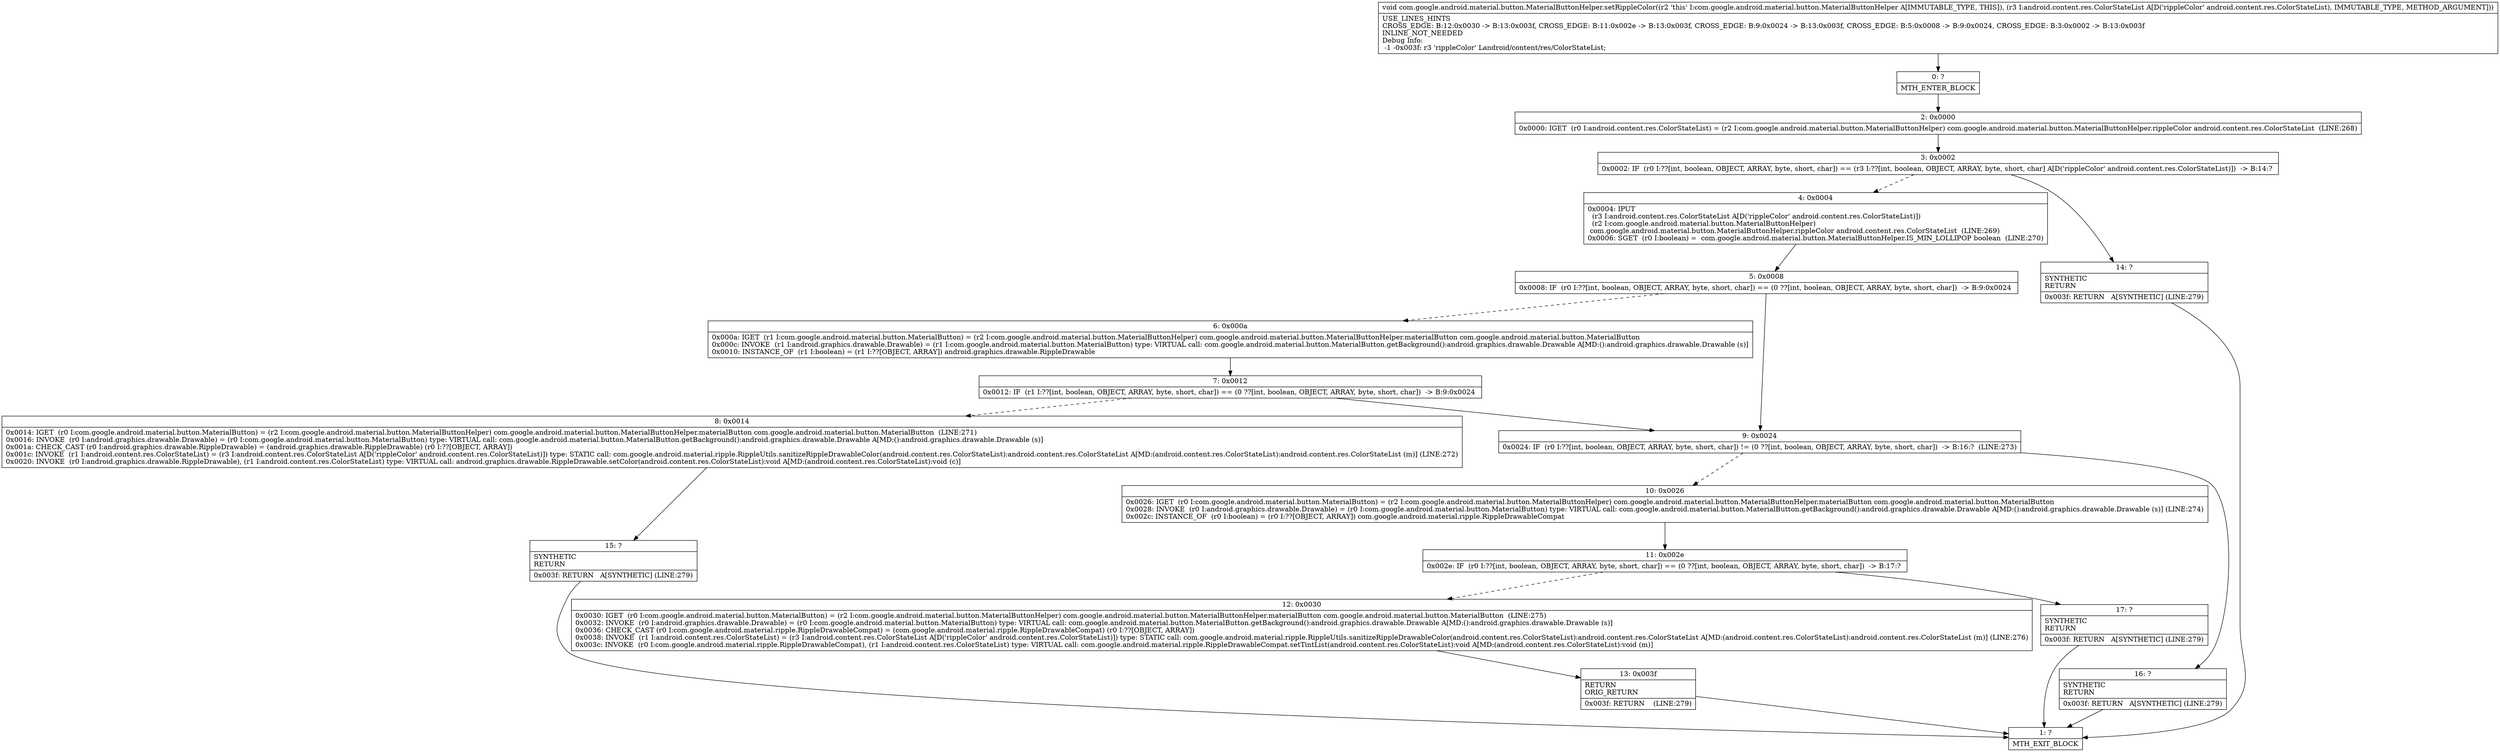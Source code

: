 digraph "CFG forcom.google.android.material.button.MaterialButtonHelper.setRippleColor(Landroid\/content\/res\/ColorStateList;)V" {
Node_0 [shape=record,label="{0\:\ ?|MTH_ENTER_BLOCK\l}"];
Node_2 [shape=record,label="{2\:\ 0x0000|0x0000: IGET  (r0 I:android.content.res.ColorStateList) = (r2 I:com.google.android.material.button.MaterialButtonHelper) com.google.android.material.button.MaterialButtonHelper.rippleColor android.content.res.ColorStateList  (LINE:268)\l}"];
Node_3 [shape=record,label="{3\:\ 0x0002|0x0002: IF  (r0 I:??[int, boolean, OBJECT, ARRAY, byte, short, char]) == (r3 I:??[int, boolean, OBJECT, ARRAY, byte, short, char] A[D('rippleColor' android.content.res.ColorStateList)])  \-\> B:14:? \l}"];
Node_4 [shape=record,label="{4\:\ 0x0004|0x0004: IPUT  \l  (r3 I:android.content.res.ColorStateList A[D('rippleColor' android.content.res.ColorStateList)])\l  (r2 I:com.google.android.material.button.MaterialButtonHelper)\l com.google.android.material.button.MaterialButtonHelper.rippleColor android.content.res.ColorStateList  (LINE:269)\l0x0006: SGET  (r0 I:boolean) =  com.google.android.material.button.MaterialButtonHelper.IS_MIN_LOLLIPOP boolean  (LINE:270)\l}"];
Node_5 [shape=record,label="{5\:\ 0x0008|0x0008: IF  (r0 I:??[int, boolean, OBJECT, ARRAY, byte, short, char]) == (0 ??[int, boolean, OBJECT, ARRAY, byte, short, char])  \-\> B:9:0x0024 \l}"];
Node_6 [shape=record,label="{6\:\ 0x000a|0x000a: IGET  (r1 I:com.google.android.material.button.MaterialButton) = (r2 I:com.google.android.material.button.MaterialButtonHelper) com.google.android.material.button.MaterialButtonHelper.materialButton com.google.android.material.button.MaterialButton \l0x000c: INVOKE  (r1 I:android.graphics.drawable.Drawable) = (r1 I:com.google.android.material.button.MaterialButton) type: VIRTUAL call: com.google.android.material.button.MaterialButton.getBackground():android.graphics.drawable.Drawable A[MD:():android.graphics.drawable.Drawable (s)]\l0x0010: INSTANCE_OF  (r1 I:boolean) = (r1 I:??[OBJECT, ARRAY]) android.graphics.drawable.RippleDrawable \l}"];
Node_7 [shape=record,label="{7\:\ 0x0012|0x0012: IF  (r1 I:??[int, boolean, OBJECT, ARRAY, byte, short, char]) == (0 ??[int, boolean, OBJECT, ARRAY, byte, short, char])  \-\> B:9:0x0024 \l}"];
Node_8 [shape=record,label="{8\:\ 0x0014|0x0014: IGET  (r0 I:com.google.android.material.button.MaterialButton) = (r2 I:com.google.android.material.button.MaterialButtonHelper) com.google.android.material.button.MaterialButtonHelper.materialButton com.google.android.material.button.MaterialButton  (LINE:271)\l0x0016: INVOKE  (r0 I:android.graphics.drawable.Drawable) = (r0 I:com.google.android.material.button.MaterialButton) type: VIRTUAL call: com.google.android.material.button.MaterialButton.getBackground():android.graphics.drawable.Drawable A[MD:():android.graphics.drawable.Drawable (s)]\l0x001a: CHECK_CAST (r0 I:android.graphics.drawable.RippleDrawable) = (android.graphics.drawable.RippleDrawable) (r0 I:??[OBJECT, ARRAY]) \l0x001c: INVOKE  (r1 I:android.content.res.ColorStateList) = (r3 I:android.content.res.ColorStateList A[D('rippleColor' android.content.res.ColorStateList)]) type: STATIC call: com.google.android.material.ripple.RippleUtils.sanitizeRippleDrawableColor(android.content.res.ColorStateList):android.content.res.ColorStateList A[MD:(android.content.res.ColorStateList):android.content.res.ColorStateList (m)] (LINE:272)\l0x0020: INVOKE  (r0 I:android.graphics.drawable.RippleDrawable), (r1 I:android.content.res.ColorStateList) type: VIRTUAL call: android.graphics.drawable.RippleDrawable.setColor(android.content.res.ColorStateList):void A[MD:(android.content.res.ColorStateList):void (c)]\l}"];
Node_15 [shape=record,label="{15\:\ ?|SYNTHETIC\lRETURN\l|0x003f: RETURN   A[SYNTHETIC] (LINE:279)\l}"];
Node_1 [shape=record,label="{1\:\ ?|MTH_EXIT_BLOCK\l}"];
Node_9 [shape=record,label="{9\:\ 0x0024|0x0024: IF  (r0 I:??[int, boolean, OBJECT, ARRAY, byte, short, char]) != (0 ??[int, boolean, OBJECT, ARRAY, byte, short, char])  \-\> B:16:?  (LINE:273)\l}"];
Node_10 [shape=record,label="{10\:\ 0x0026|0x0026: IGET  (r0 I:com.google.android.material.button.MaterialButton) = (r2 I:com.google.android.material.button.MaterialButtonHelper) com.google.android.material.button.MaterialButtonHelper.materialButton com.google.android.material.button.MaterialButton \l0x0028: INVOKE  (r0 I:android.graphics.drawable.Drawable) = (r0 I:com.google.android.material.button.MaterialButton) type: VIRTUAL call: com.google.android.material.button.MaterialButton.getBackground():android.graphics.drawable.Drawable A[MD:():android.graphics.drawable.Drawable (s)] (LINE:274)\l0x002c: INSTANCE_OF  (r0 I:boolean) = (r0 I:??[OBJECT, ARRAY]) com.google.android.material.ripple.RippleDrawableCompat \l}"];
Node_11 [shape=record,label="{11\:\ 0x002e|0x002e: IF  (r0 I:??[int, boolean, OBJECT, ARRAY, byte, short, char]) == (0 ??[int, boolean, OBJECT, ARRAY, byte, short, char])  \-\> B:17:? \l}"];
Node_12 [shape=record,label="{12\:\ 0x0030|0x0030: IGET  (r0 I:com.google.android.material.button.MaterialButton) = (r2 I:com.google.android.material.button.MaterialButtonHelper) com.google.android.material.button.MaterialButtonHelper.materialButton com.google.android.material.button.MaterialButton  (LINE:275)\l0x0032: INVOKE  (r0 I:android.graphics.drawable.Drawable) = (r0 I:com.google.android.material.button.MaterialButton) type: VIRTUAL call: com.google.android.material.button.MaterialButton.getBackground():android.graphics.drawable.Drawable A[MD:():android.graphics.drawable.Drawable (s)]\l0x0036: CHECK_CAST (r0 I:com.google.android.material.ripple.RippleDrawableCompat) = (com.google.android.material.ripple.RippleDrawableCompat) (r0 I:??[OBJECT, ARRAY]) \l0x0038: INVOKE  (r1 I:android.content.res.ColorStateList) = (r3 I:android.content.res.ColorStateList A[D('rippleColor' android.content.res.ColorStateList)]) type: STATIC call: com.google.android.material.ripple.RippleUtils.sanitizeRippleDrawableColor(android.content.res.ColorStateList):android.content.res.ColorStateList A[MD:(android.content.res.ColorStateList):android.content.res.ColorStateList (m)] (LINE:276)\l0x003c: INVOKE  (r0 I:com.google.android.material.ripple.RippleDrawableCompat), (r1 I:android.content.res.ColorStateList) type: VIRTUAL call: com.google.android.material.ripple.RippleDrawableCompat.setTintList(android.content.res.ColorStateList):void A[MD:(android.content.res.ColorStateList):void (m)]\l}"];
Node_13 [shape=record,label="{13\:\ 0x003f|RETURN\lORIG_RETURN\l|0x003f: RETURN    (LINE:279)\l}"];
Node_17 [shape=record,label="{17\:\ ?|SYNTHETIC\lRETURN\l|0x003f: RETURN   A[SYNTHETIC] (LINE:279)\l}"];
Node_16 [shape=record,label="{16\:\ ?|SYNTHETIC\lRETURN\l|0x003f: RETURN   A[SYNTHETIC] (LINE:279)\l}"];
Node_14 [shape=record,label="{14\:\ ?|SYNTHETIC\lRETURN\l|0x003f: RETURN   A[SYNTHETIC] (LINE:279)\l}"];
MethodNode[shape=record,label="{void com.google.android.material.button.MaterialButtonHelper.setRippleColor((r2 'this' I:com.google.android.material.button.MaterialButtonHelper A[IMMUTABLE_TYPE, THIS]), (r3 I:android.content.res.ColorStateList A[D('rippleColor' android.content.res.ColorStateList), IMMUTABLE_TYPE, METHOD_ARGUMENT]))  | USE_LINES_HINTS\lCROSS_EDGE: B:12:0x0030 \-\> B:13:0x003f, CROSS_EDGE: B:11:0x002e \-\> B:13:0x003f, CROSS_EDGE: B:9:0x0024 \-\> B:13:0x003f, CROSS_EDGE: B:5:0x0008 \-\> B:9:0x0024, CROSS_EDGE: B:3:0x0002 \-\> B:13:0x003f\lINLINE_NOT_NEEDED\lDebug Info:\l  \-1 \-0x003f: r3 'rippleColor' Landroid\/content\/res\/ColorStateList;\l}"];
MethodNode -> Node_0;Node_0 -> Node_2;
Node_2 -> Node_3;
Node_3 -> Node_4[style=dashed];
Node_3 -> Node_14;
Node_4 -> Node_5;
Node_5 -> Node_6[style=dashed];
Node_5 -> Node_9;
Node_6 -> Node_7;
Node_7 -> Node_8[style=dashed];
Node_7 -> Node_9;
Node_8 -> Node_15;
Node_15 -> Node_1;
Node_9 -> Node_10[style=dashed];
Node_9 -> Node_16;
Node_10 -> Node_11;
Node_11 -> Node_12[style=dashed];
Node_11 -> Node_17;
Node_12 -> Node_13;
Node_13 -> Node_1;
Node_17 -> Node_1;
Node_16 -> Node_1;
Node_14 -> Node_1;
}

